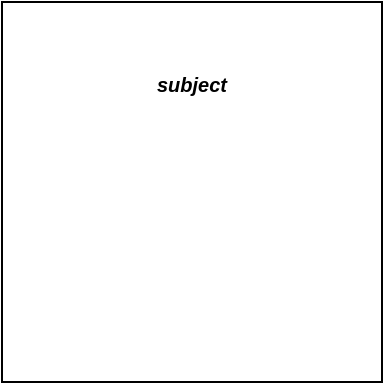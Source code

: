 <mxfile version="24.2.0" type="github">
  <diagram name="第 1 页" id="R4-ZUkijiIR4iluJVMZt">
    <mxGraphModel dx="1050" dy="569" grid="1" gridSize="10" guides="1" tooltips="1" connect="1" arrows="1" fold="1" page="1" pageScale="1" pageWidth="827" pageHeight="1169" math="0" shadow="0">
      <root>
        <mxCell id="0" />
        <mxCell id="1" parent="0" />
        <mxCell id="CVSLRsANvx-6_cyvt9ej-1" value="&lt;h1 style=&quot;&quot;&gt;&lt;font size=&quot;1&quot; style=&quot;&quot;&gt;&lt;i style=&quot;font-size: 10px;&quot;&gt;subject&lt;/i&gt;&lt;/font&gt;&lt;/h1&gt;&lt;div style=&quot;text-align: left;&quot;&gt;&lt;font size=&quot;1&quot; style=&quot;&quot;&gt;&lt;i style=&quot;font-size: 10px;&quot;&gt;&lt;br&gt;&lt;/i&gt;&lt;/font&gt;&lt;/div&gt;" style="whiteSpace=wrap;html=1;aspect=fixed;verticalAlign=top;align=center;" vertex="1" parent="1">
          <mxGeometry x="51" y="40" width="190" height="190" as="geometry" />
        </mxCell>
      </root>
    </mxGraphModel>
  </diagram>
</mxfile>
